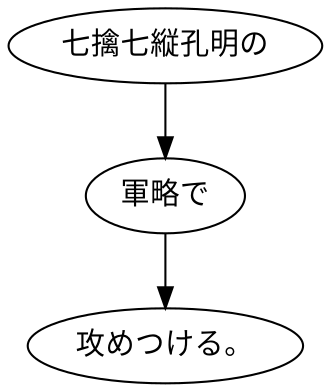 digraph graph4002 {
	node0 [label="七擒七縦孔明の"];
	node1 [label="軍略で"];
	node2 [label="攻めつける。"];
	node0 -> node1;
	node1 -> node2;
}
